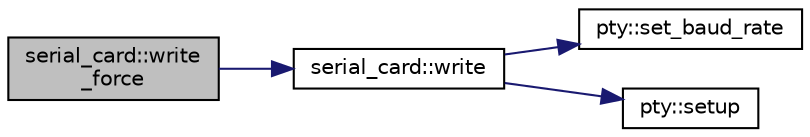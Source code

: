 digraph "serial_card::write_force"
{
 // LATEX_PDF_SIZE
  edge [fontname="Helvetica",fontsize="10",labelfontname="Helvetica",labelfontsize="10"];
  node [fontname="Helvetica",fontsize="10",shape=record];
  rankdir="LR";
  Node1 [label="serial_card::write\l_force",height=0.2,width=0.4,color="black", fillcolor="grey75", style="filled", fontcolor="black",tooltip="Write a byte to the card regardless of write lock."];
  Node1 -> Node2 [color="midnightblue",fontsize="10",style="solid",fontname="Helvetica"];
  Node2 [label="serial_card::write",height=0.2,width=0.4,color="black", fillcolor="white", style="filled",URL="$classserial__card.html#a87b17dad886b8847836ebd214c3c14ad",tooltip="Write a byte to the serial registers."];
  Node2 -> Node3 [color="midnightblue",fontsize="10",style="solid",fontname="Helvetica"];
  Node3 [label="pty::set_baud_rate",height=0.2,width=0.4,color="black", fillcolor="white", style="filled",URL="$classpty.html#a757f8fc7156ea5215922e9646b65daaa",tooltip="Set the baud rate of the PTY interface."];
  Node2 -> Node4 [color="midnightblue",fontsize="10",style="solid",fontname="Helvetica"];
  Node4 [label="pty::setup",height=0.2,width=0.4,color="black", fillcolor="white", style="filled",URL="$classpty.html#acacb920c29edf75bc85388b4e347aa4e",tooltip="Setup the PTY interface with custom configuration."];
}
